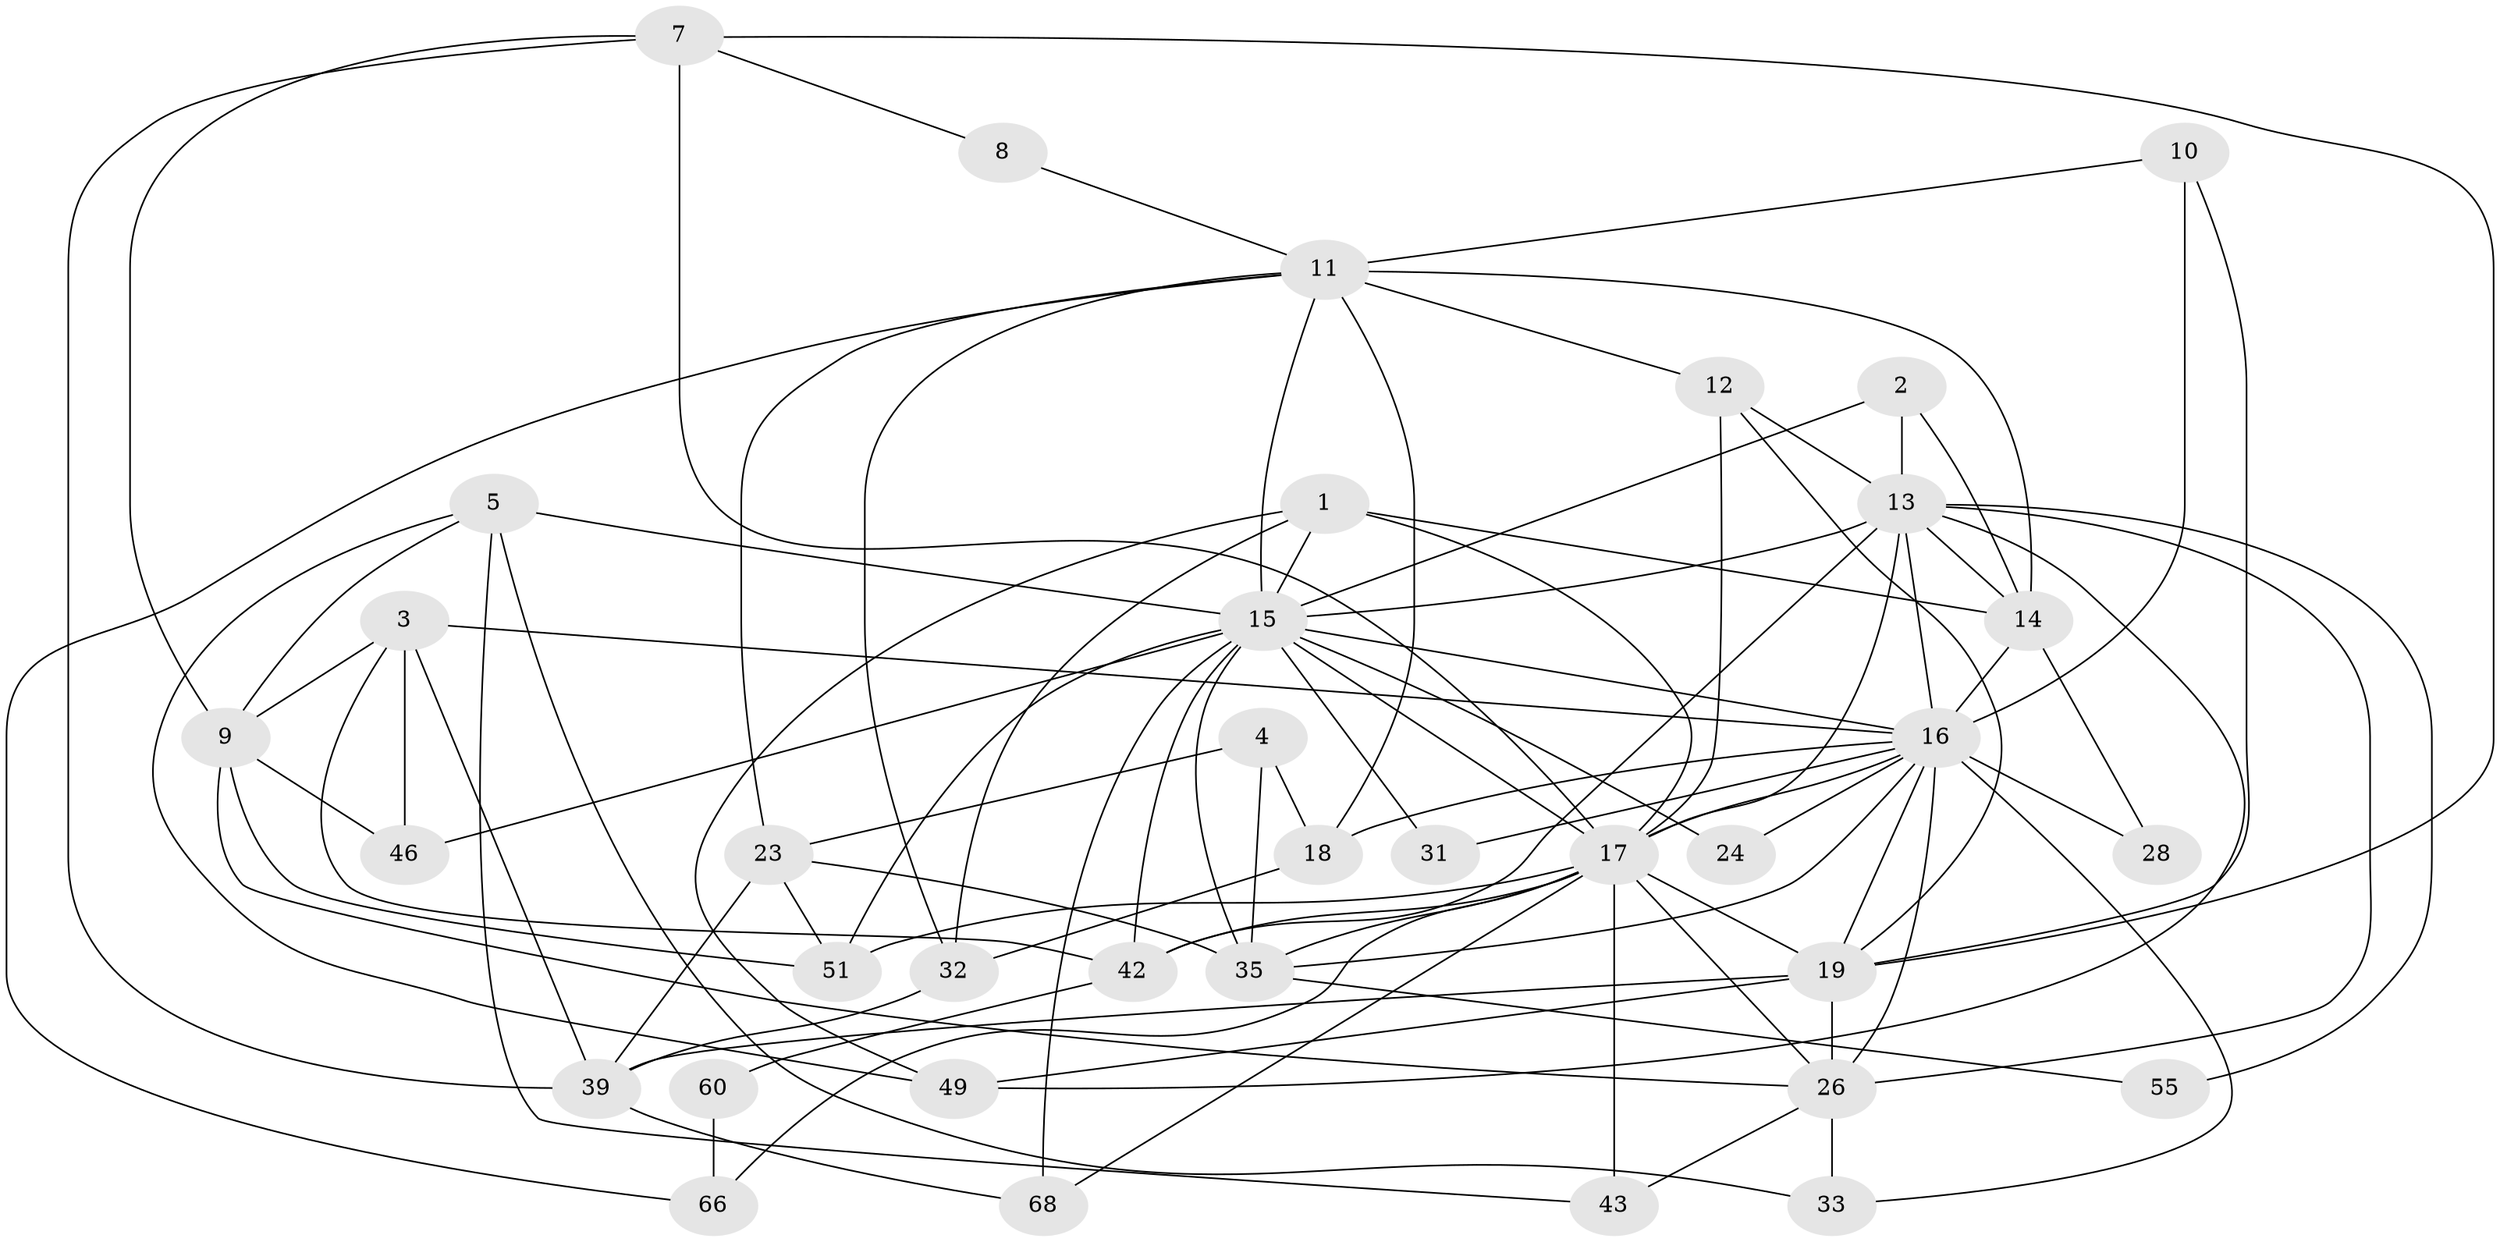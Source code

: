 // original degree distribution, {6: 0.05555555555555555, 3: 0.3194444444444444, 2: 0.125, 5: 0.2638888888888889, 4: 0.18055555555555555, 8: 0.027777777777777776, 7: 0.027777777777777776}
// Generated by graph-tools (version 1.1) at 2025/18/03/04/25 18:18:52]
// undirected, 36 vertices, 93 edges
graph export_dot {
graph [start="1"]
  node [color=gray90,style=filled];
  1;
  2;
  3 [super="+6"];
  4;
  5 [super="+59"];
  7;
  8;
  9;
  10;
  11 [super="+22"];
  12 [super="+57"];
  13 [super="+25"];
  14 [super="+48+20"];
  15 [super="+27"];
  16 [super="+53+36+21+61"];
  17 [super="+29"];
  18;
  19 [super="+30"];
  23 [super="+40"];
  24;
  26 [super="+44"];
  28;
  31;
  32 [super="+67"];
  33;
  35 [super="+45"];
  39 [super="+70"];
  42 [super="+69"];
  43 [super="+65"];
  46;
  49;
  51 [super="+56"];
  55;
  60;
  66;
  68;
  1 -- 49;
  1 -- 15;
  1 -- 14;
  1 -- 32;
  1 -- 17;
  2 -- 13;
  2 -- 15;
  2 -- 14;
  3 -- 46;
  3 -- 39;
  3 -- 9;
  3 -- 42;
  3 -- 16;
  4 -- 18;
  4 -- 23;
  4 -- 35;
  5 -- 33;
  5 -- 9;
  5 -- 43;
  5 -- 49;
  5 -- 15;
  7 -- 8;
  7 -- 9;
  7 -- 39;
  7 -- 17;
  7 -- 19;
  8 -- 11;
  9 -- 26;
  9 -- 46;
  9 -- 51;
  10 -- 19;
  10 -- 11;
  10 -- 16;
  11 -- 14 [weight=3];
  11 -- 32;
  11 -- 66;
  11 -- 15;
  11 -- 18;
  11 -- 23 [weight=2];
  11 -- 12;
  12 -- 17;
  12 -- 13;
  12 -- 19;
  13 -- 26 [weight=2];
  13 -- 16 [weight=2];
  13 -- 42;
  13 -- 14;
  13 -- 15;
  13 -- 17;
  13 -- 49;
  13 -- 55;
  14 -- 28;
  14 -- 16;
  15 -- 24 [weight=2];
  15 -- 35;
  15 -- 46;
  15 -- 51;
  15 -- 68;
  15 -- 42;
  15 -- 31;
  15 -- 16 [weight=2];
  15 -- 17;
  16 -- 33;
  16 -- 35;
  16 -- 18 [weight=2];
  16 -- 28 [weight=2];
  16 -- 24;
  16 -- 31;
  16 -- 17 [weight=2];
  16 -- 26;
  16 -- 19 [weight=2];
  17 -- 35;
  17 -- 51;
  17 -- 66;
  17 -- 68;
  17 -- 42;
  17 -- 19 [weight=3];
  17 -- 26;
  17 -- 43;
  18 -- 32;
  19 -- 49;
  19 -- 39;
  19 -- 26;
  23 -- 51;
  23 -- 35;
  23 -- 39;
  26 -- 43;
  26 -- 33;
  32 -- 39;
  35 -- 55;
  39 -- 68;
  42 -- 60;
  60 -- 66;
}
